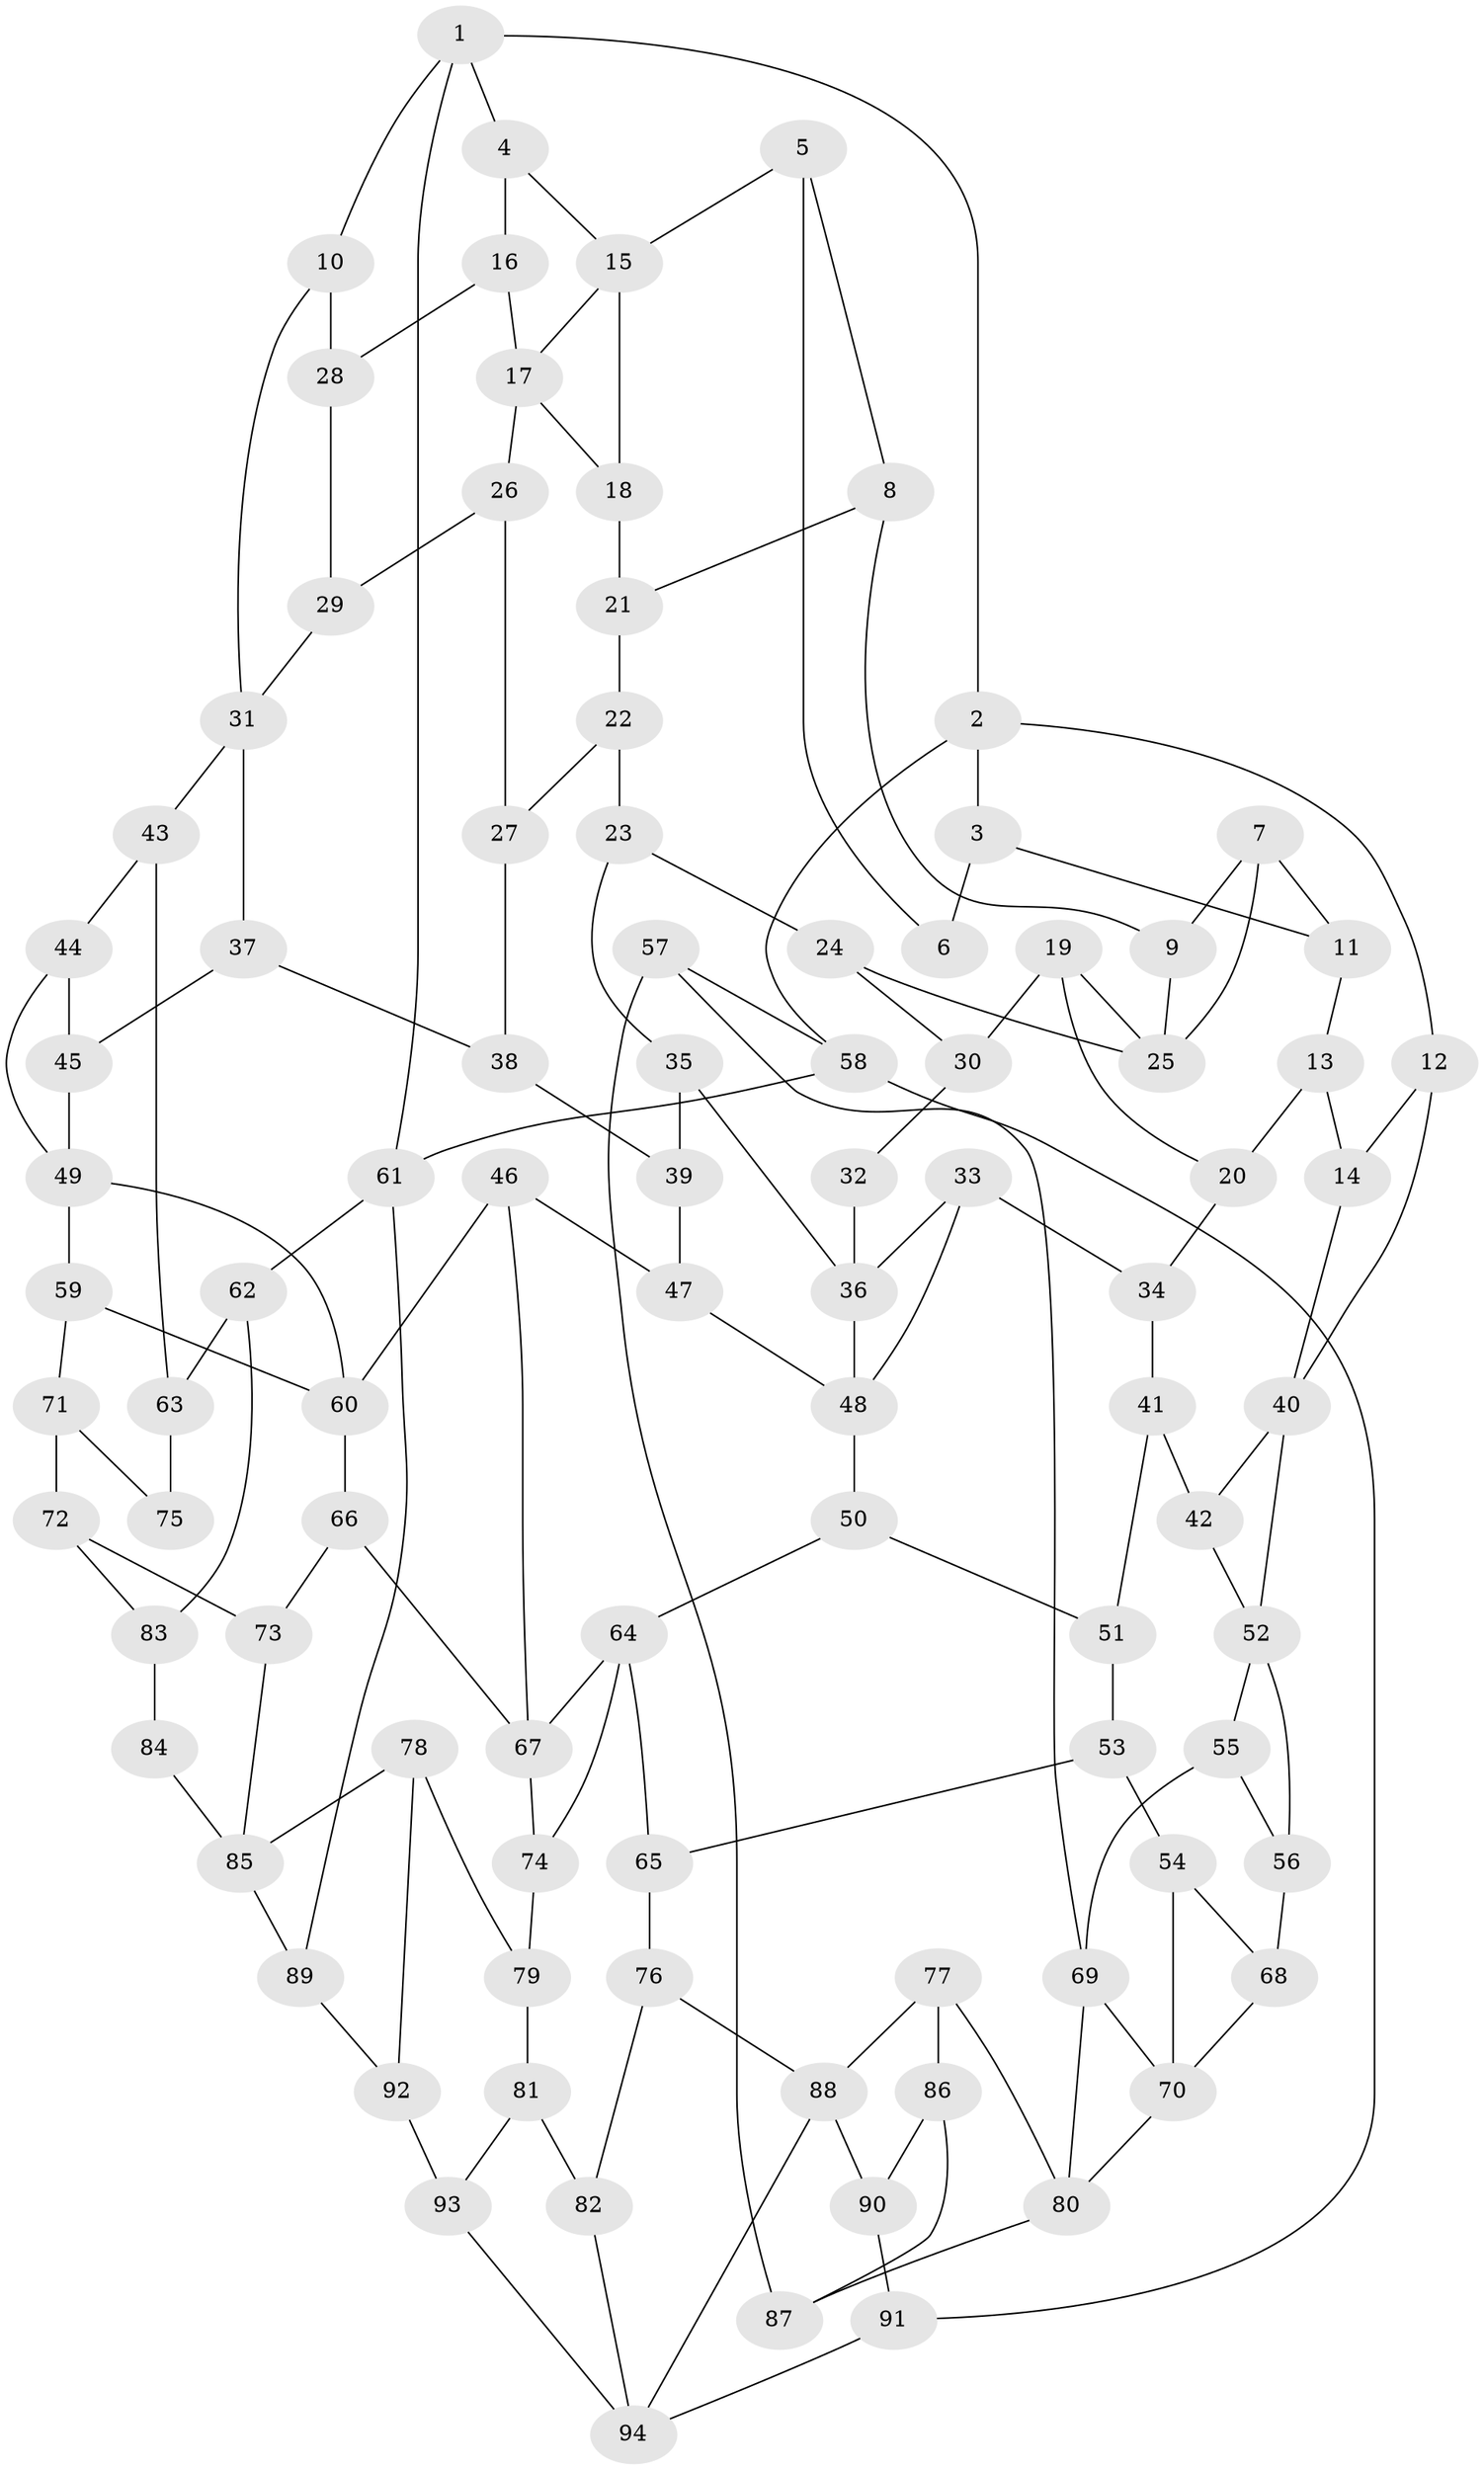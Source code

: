 // original degree distribution, {3: 0.029850746268656716, 6: 0.2462686567164179, 4: 0.23134328358208955, 5: 0.4925373134328358}
// Generated by graph-tools (version 1.1) at 2025/38/03/04/25 23:38:24]
// undirected, 94 vertices, 150 edges
graph export_dot {
  node [color=gray90,style=filled];
  1;
  2;
  3;
  4;
  5;
  6;
  7;
  8;
  9;
  10;
  11;
  12;
  13;
  14;
  15;
  16;
  17;
  18;
  19;
  20;
  21;
  22;
  23;
  24;
  25;
  26;
  27;
  28;
  29;
  30;
  31;
  32;
  33;
  34;
  35;
  36;
  37;
  38;
  39;
  40;
  41;
  42;
  43;
  44;
  45;
  46;
  47;
  48;
  49;
  50;
  51;
  52;
  53;
  54;
  55;
  56;
  57;
  58;
  59;
  60;
  61;
  62;
  63;
  64;
  65;
  66;
  67;
  68;
  69;
  70;
  71;
  72;
  73;
  74;
  75;
  76;
  77;
  78;
  79;
  80;
  81;
  82;
  83;
  84;
  85;
  86;
  87;
  88;
  89;
  90;
  91;
  92;
  93;
  94;
  1 -- 2 [weight=1.0];
  1 -- 4 [weight=1.0];
  1 -- 10 [weight=1.0];
  1 -- 61 [weight=1.0];
  2 -- 3 [weight=1.0];
  2 -- 12 [weight=1.0];
  2 -- 58 [weight=1.0];
  3 -- 6 [weight=1.0];
  3 -- 11 [weight=1.0];
  4 -- 15 [weight=1.0];
  4 -- 16 [weight=1.0];
  5 -- 6 [weight=1.0];
  5 -- 8 [weight=1.0];
  5 -- 15 [weight=1.0];
  7 -- 9 [weight=1.0];
  7 -- 11 [weight=1.0];
  7 -- 25 [weight=1.0];
  8 -- 9 [weight=1.0];
  8 -- 21 [weight=1.0];
  9 -- 25 [weight=1.0];
  10 -- 28 [weight=1.0];
  10 -- 31 [weight=1.0];
  11 -- 13 [weight=1.0];
  12 -- 14 [weight=1.0];
  12 -- 40 [weight=1.0];
  13 -- 14 [weight=1.0];
  13 -- 20 [weight=1.0];
  14 -- 40 [weight=1.0];
  15 -- 17 [weight=1.0];
  15 -- 18 [weight=1.0];
  16 -- 17 [weight=1.0];
  16 -- 28 [weight=2.0];
  17 -- 18 [weight=1.0];
  17 -- 26 [weight=1.0];
  18 -- 21 [weight=2.0];
  19 -- 20 [weight=1.0];
  19 -- 25 [weight=1.0];
  19 -- 30 [weight=1.0];
  20 -- 34 [weight=1.0];
  21 -- 22 [weight=1.0];
  22 -- 23 [weight=1.0];
  22 -- 27 [weight=1.0];
  23 -- 24 [weight=1.0];
  23 -- 35 [weight=1.0];
  24 -- 25 [weight=1.0];
  24 -- 30 [weight=1.0];
  26 -- 27 [weight=1.0];
  26 -- 29 [weight=1.0];
  27 -- 38 [weight=1.0];
  28 -- 29 [weight=1.0];
  29 -- 31 [weight=1.0];
  30 -- 32 [weight=2.0];
  31 -- 37 [weight=1.0];
  31 -- 43 [weight=1.0];
  32 -- 36 [weight=1.0];
  33 -- 34 [weight=1.0];
  33 -- 36 [weight=1.0];
  33 -- 48 [weight=1.0];
  34 -- 41 [weight=1.0];
  35 -- 36 [weight=1.0];
  35 -- 39 [weight=1.0];
  36 -- 48 [weight=1.0];
  37 -- 38 [weight=1.0];
  37 -- 45 [weight=2.0];
  38 -- 39 [weight=1.0];
  39 -- 47 [weight=1.0];
  40 -- 42 [weight=1.0];
  40 -- 52 [weight=1.0];
  41 -- 42 [weight=1.0];
  41 -- 51 [weight=1.0];
  42 -- 52 [weight=1.0];
  43 -- 44 [weight=1.0];
  43 -- 63 [weight=1.0];
  44 -- 45 [weight=1.0];
  44 -- 49 [weight=1.0];
  45 -- 49 [weight=1.0];
  46 -- 47 [weight=1.0];
  46 -- 60 [weight=1.0];
  46 -- 67 [weight=1.0];
  47 -- 48 [weight=1.0];
  48 -- 50 [weight=1.0];
  49 -- 59 [weight=1.0];
  49 -- 60 [weight=1.0];
  50 -- 51 [weight=1.0];
  50 -- 64 [weight=1.0];
  51 -- 53 [weight=1.0];
  52 -- 55 [weight=1.0];
  52 -- 56 [weight=1.0];
  53 -- 54 [weight=1.0];
  53 -- 65 [weight=1.0];
  54 -- 68 [weight=1.0];
  54 -- 70 [weight=1.0];
  55 -- 56 [weight=1.0];
  55 -- 69 [weight=1.0];
  56 -- 68 [weight=2.0];
  57 -- 58 [weight=1.0];
  57 -- 69 [weight=1.0];
  57 -- 87 [weight=1.0];
  58 -- 61 [weight=1.0];
  58 -- 91 [weight=1.0];
  59 -- 60 [weight=1.0];
  59 -- 71 [weight=1.0];
  60 -- 66 [weight=1.0];
  61 -- 62 [weight=1.0];
  61 -- 89 [weight=1.0];
  62 -- 63 [weight=1.0];
  62 -- 83 [weight=1.0];
  63 -- 75 [weight=2.0];
  64 -- 65 [weight=1.0];
  64 -- 67 [weight=1.0];
  64 -- 74 [weight=1.0];
  65 -- 76 [weight=1.0];
  66 -- 67 [weight=1.0];
  66 -- 73 [weight=1.0];
  67 -- 74 [weight=1.0];
  68 -- 70 [weight=1.0];
  69 -- 70 [weight=1.0];
  69 -- 80 [weight=1.0];
  70 -- 80 [weight=1.0];
  71 -- 72 [weight=1.0];
  71 -- 75 [weight=2.0];
  72 -- 73 [weight=1.0];
  72 -- 83 [weight=1.0];
  73 -- 85 [weight=1.0];
  74 -- 79 [weight=1.0];
  76 -- 82 [weight=1.0];
  76 -- 88 [weight=1.0];
  77 -- 80 [weight=1.0];
  77 -- 86 [weight=1.0];
  77 -- 88 [weight=1.0];
  78 -- 79 [weight=1.0];
  78 -- 85 [weight=1.0];
  78 -- 92 [weight=1.0];
  79 -- 81 [weight=1.0];
  80 -- 87 [weight=1.0];
  81 -- 82 [weight=1.0];
  81 -- 93 [weight=1.0];
  82 -- 94 [weight=1.0];
  83 -- 84 [weight=2.0];
  84 -- 85 [weight=1.0];
  85 -- 89 [weight=1.0];
  86 -- 87 [weight=1.0];
  86 -- 90 [weight=2.0];
  88 -- 90 [weight=1.0];
  88 -- 94 [weight=1.0];
  89 -- 92 [weight=1.0];
  90 -- 91 [weight=1.0];
  91 -- 94 [weight=1.0];
  92 -- 93 [weight=2.0];
  93 -- 94 [weight=1.0];
}
